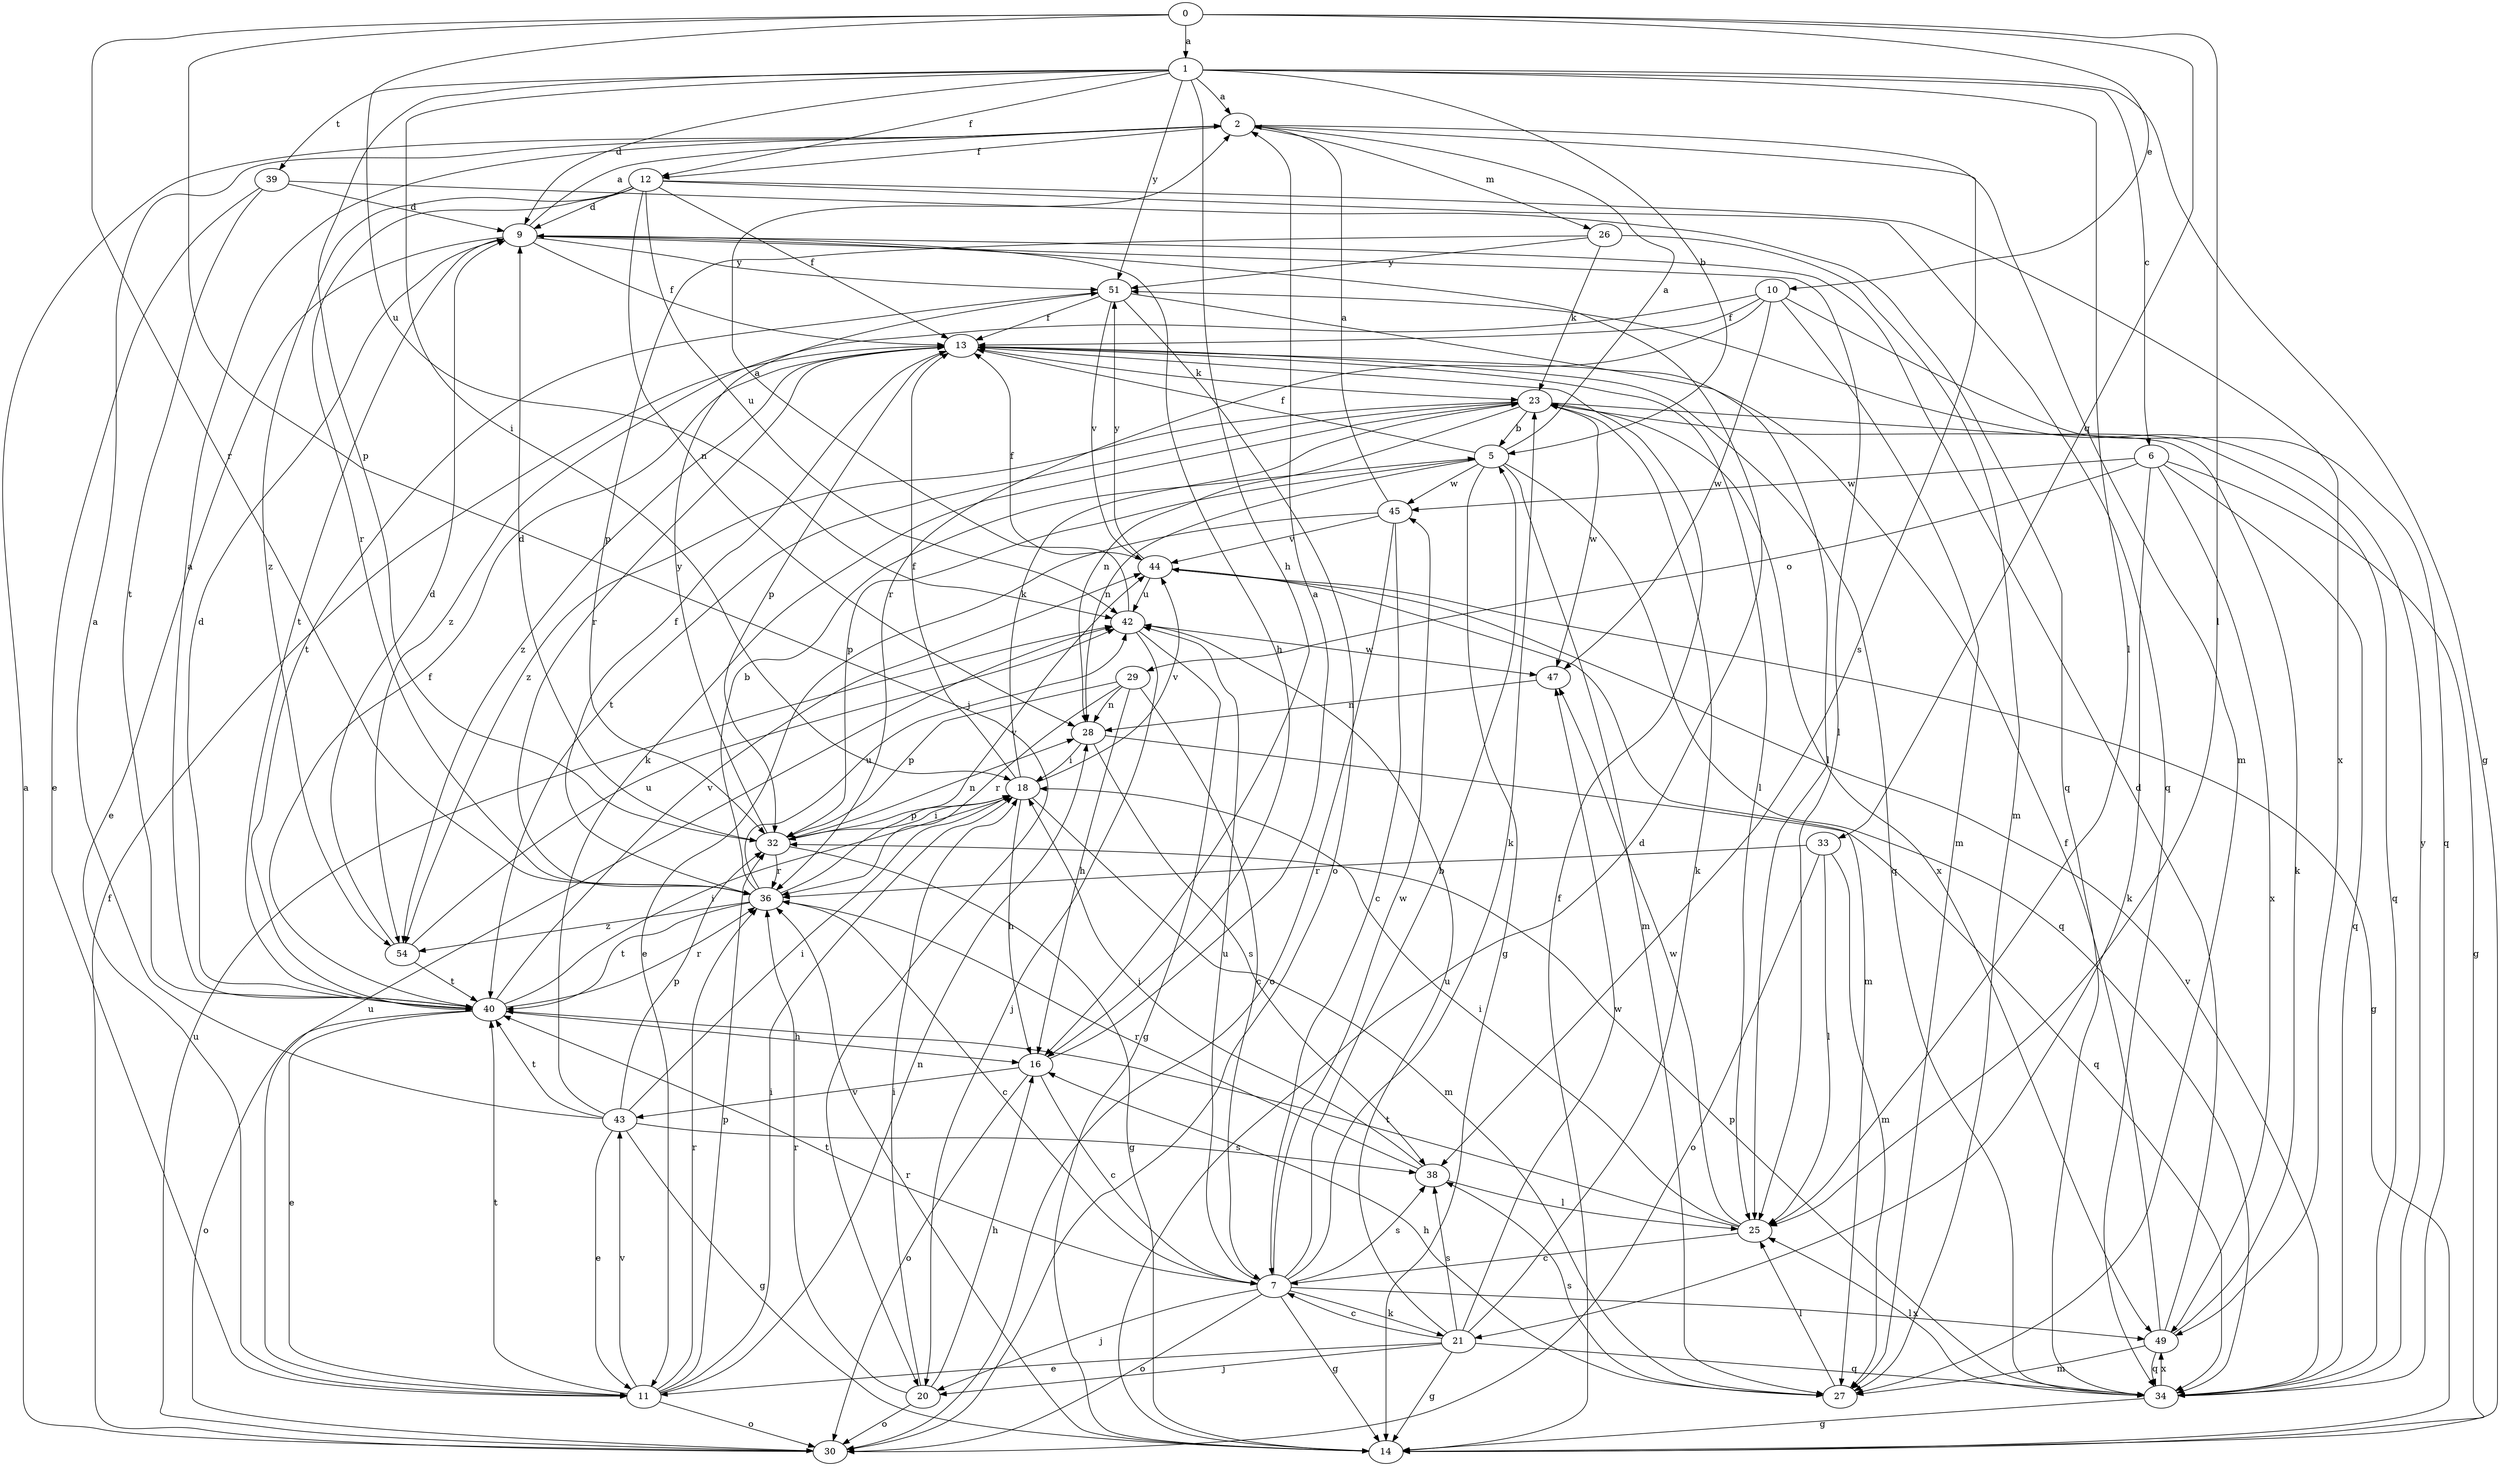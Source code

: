 strict digraph  {
0;
1;
2;
5;
6;
7;
9;
10;
11;
12;
13;
14;
16;
18;
20;
21;
23;
25;
26;
27;
28;
29;
30;
32;
33;
34;
36;
38;
39;
40;
42;
43;
44;
45;
47;
49;
51;
54;
0 -> 1  [label=a];
0 -> 10  [label=e];
0 -> 20  [label=j];
0 -> 25  [label=l];
0 -> 33  [label=q];
0 -> 36  [label=r];
0 -> 42  [label=u];
1 -> 2  [label=a];
1 -> 5  [label=b];
1 -> 6  [label=c];
1 -> 9  [label=d];
1 -> 12  [label=f];
1 -> 14  [label=g];
1 -> 16  [label=h];
1 -> 18  [label=i];
1 -> 25  [label=l];
1 -> 32  [label=p];
1 -> 39  [label=t];
1 -> 51  [label=y];
2 -> 12  [label=f];
2 -> 26  [label=m];
2 -> 27  [label=m];
2 -> 38  [label=s];
5 -> 2  [label=a];
5 -> 13  [label=f];
5 -> 14  [label=g];
5 -> 27  [label=m];
5 -> 28  [label=n];
5 -> 32  [label=p];
5 -> 34  [label=q];
5 -> 45  [label=w];
6 -> 14  [label=g];
6 -> 21  [label=k];
6 -> 29  [label=o];
6 -> 34  [label=q];
6 -> 45  [label=w];
6 -> 49  [label=x];
7 -> 5  [label=b];
7 -> 14  [label=g];
7 -> 20  [label=j];
7 -> 21  [label=k];
7 -> 23  [label=k];
7 -> 30  [label=o];
7 -> 38  [label=s];
7 -> 40  [label=t];
7 -> 42  [label=u];
7 -> 45  [label=w];
7 -> 49  [label=x];
9 -> 2  [label=a];
9 -> 11  [label=e];
9 -> 13  [label=f];
9 -> 16  [label=h];
9 -> 25  [label=l];
9 -> 40  [label=t];
9 -> 51  [label=y];
10 -> 13  [label=f];
10 -> 27  [label=m];
10 -> 34  [label=q];
10 -> 36  [label=r];
10 -> 47  [label=w];
10 -> 54  [label=z];
11 -> 18  [label=i];
11 -> 28  [label=n];
11 -> 30  [label=o];
11 -> 32  [label=p];
11 -> 36  [label=r];
11 -> 40  [label=t];
11 -> 42  [label=u];
11 -> 43  [label=v];
12 -> 9  [label=d];
12 -> 13  [label=f];
12 -> 28  [label=n];
12 -> 34  [label=q];
12 -> 36  [label=r];
12 -> 42  [label=u];
12 -> 49  [label=x];
12 -> 54  [label=z];
13 -> 23  [label=k];
13 -> 25  [label=l];
13 -> 32  [label=p];
13 -> 34  [label=q];
13 -> 36  [label=r];
13 -> 54  [label=z];
14 -> 9  [label=d];
14 -> 13  [label=f];
14 -> 36  [label=r];
16 -> 2  [label=a];
16 -> 7  [label=c];
16 -> 30  [label=o];
16 -> 43  [label=v];
18 -> 13  [label=f];
18 -> 16  [label=h];
18 -> 23  [label=k];
18 -> 27  [label=m];
18 -> 32  [label=p];
18 -> 44  [label=v];
20 -> 16  [label=h];
20 -> 18  [label=i];
20 -> 30  [label=o];
20 -> 36  [label=r];
21 -> 7  [label=c];
21 -> 11  [label=e];
21 -> 14  [label=g];
21 -> 20  [label=j];
21 -> 23  [label=k];
21 -> 34  [label=q];
21 -> 38  [label=s];
21 -> 42  [label=u];
21 -> 47  [label=w];
23 -> 5  [label=b];
23 -> 28  [label=n];
23 -> 34  [label=q];
23 -> 40  [label=t];
23 -> 47  [label=w];
23 -> 49  [label=x];
23 -> 54  [label=z];
25 -> 7  [label=c];
25 -> 18  [label=i];
25 -> 40  [label=t];
25 -> 47  [label=w];
26 -> 23  [label=k];
26 -> 27  [label=m];
26 -> 32  [label=p];
26 -> 51  [label=y];
27 -> 16  [label=h];
27 -> 25  [label=l];
27 -> 38  [label=s];
28 -> 18  [label=i];
28 -> 34  [label=q];
28 -> 38  [label=s];
29 -> 7  [label=c];
29 -> 16  [label=h];
29 -> 28  [label=n];
29 -> 32  [label=p];
29 -> 36  [label=r];
30 -> 2  [label=a];
30 -> 13  [label=f];
30 -> 42  [label=u];
32 -> 9  [label=d];
32 -> 14  [label=g];
32 -> 18  [label=i];
32 -> 28  [label=n];
32 -> 36  [label=r];
32 -> 51  [label=y];
33 -> 25  [label=l];
33 -> 27  [label=m];
33 -> 30  [label=o];
33 -> 36  [label=r];
34 -> 14  [label=g];
34 -> 25  [label=l];
34 -> 32  [label=p];
34 -> 44  [label=v];
34 -> 49  [label=x];
34 -> 51  [label=y];
36 -> 5  [label=b];
36 -> 7  [label=c];
36 -> 13  [label=f];
36 -> 40  [label=t];
36 -> 42  [label=u];
36 -> 44  [label=v];
36 -> 54  [label=z];
38 -> 18  [label=i];
38 -> 25  [label=l];
38 -> 36  [label=r];
39 -> 9  [label=d];
39 -> 11  [label=e];
39 -> 34  [label=q];
39 -> 40  [label=t];
40 -> 2  [label=a];
40 -> 9  [label=d];
40 -> 11  [label=e];
40 -> 13  [label=f];
40 -> 16  [label=h];
40 -> 18  [label=i];
40 -> 30  [label=o];
40 -> 36  [label=r];
40 -> 44  [label=v];
42 -> 2  [label=a];
42 -> 14  [label=g];
42 -> 20  [label=j];
42 -> 47  [label=w];
43 -> 2  [label=a];
43 -> 11  [label=e];
43 -> 14  [label=g];
43 -> 18  [label=i];
43 -> 23  [label=k];
43 -> 32  [label=p];
43 -> 38  [label=s];
43 -> 40  [label=t];
44 -> 13  [label=f];
44 -> 14  [label=g];
44 -> 27  [label=m];
44 -> 42  [label=u];
44 -> 51  [label=y];
45 -> 2  [label=a];
45 -> 7  [label=c];
45 -> 11  [label=e];
45 -> 30  [label=o];
45 -> 44  [label=v];
47 -> 28  [label=n];
49 -> 9  [label=d];
49 -> 13  [label=f];
49 -> 23  [label=k];
49 -> 27  [label=m];
49 -> 34  [label=q];
51 -> 13  [label=f];
51 -> 25  [label=l];
51 -> 30  [label=o];
51 -> 40  [label=t];
51 -> 44  [label=v];
54 -> 9  [label=d];
54 -> 40  [label=t];
54 -> 42  [label=u];
}
